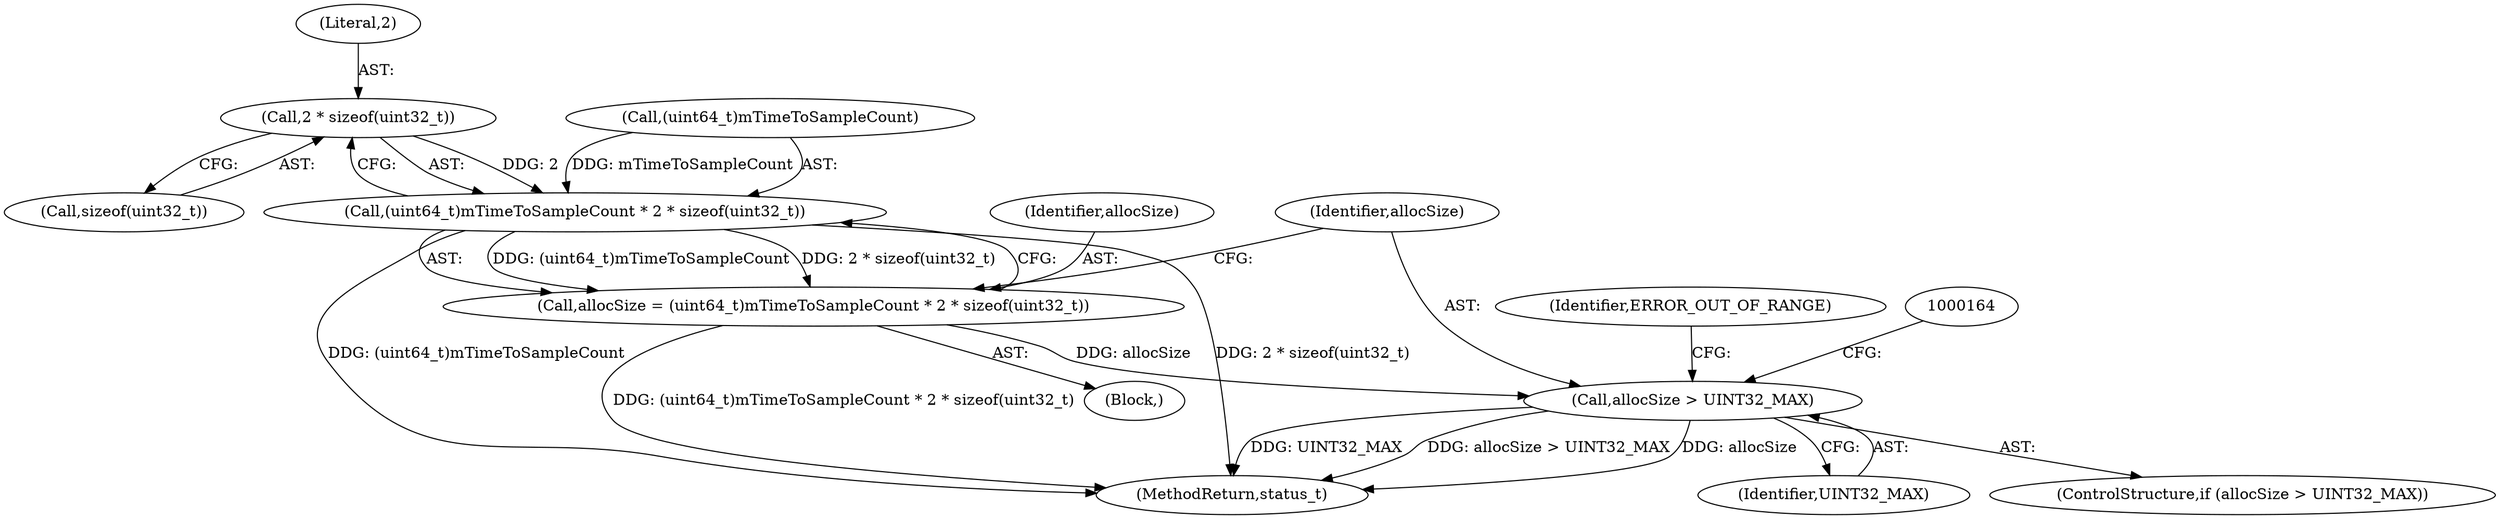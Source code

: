 digraph "1_Android_45737cb776625f17384540523674761e6313e6d4_1@API" {
"1000152" [label="(Call,2 * sizeof(uint32_t))"];
"1000148" [label="(Call,(uint64_t)mTimeToSampleCount * 2 * sizeof(uint32_t))"];
"1000146" [label="(Call,allocSize = (uint64_t)mTimeToSampleCount * 2 * sizeof(uint32_t))"];
"1000157" [label="(Call,allocSize > UINT32_MAX)"];
"1000162" [label="(Identifier,ERROR_OUT_OF_RANGE)"];
"1000154" [label="(Call,sizeof(uint32_t))"];
"1000146" [label="(Call,allocSize = (uint64_t)mTimeToSampleCount * 2 * sizeof(uint32_t))"];
"1000159" [label="(Identifier,UINT32_MAX)"];
"1000148" [label="(Call,(uint64_t)mTimeToSampleCount * 2 * sizeof(uint32_t))"];
"1000221" [label="(MethodReturn,status_t)"];
"1000149" [label="(Call,(uint64_t)mTimeToSampleCount)"];
"1000158" [label="(Identifier,allocSize)"];
"1000147" [label="(Identifier,allocSize)"];
"1000156" [label="(ControlStructure,if (allocSize > UINT32_MAX))"];
"1000152" [label="(Call,2 * sizeof(uint32_t))"];
"1000157" [label="(Call,allocSize > UINT32_MAX)"];
"1000103" [label="(Block,)"];
"1000153" [label="(Literal,2)"];
"1000152" -> "1000148"  [label="AST: "];
"1000152" -> "1000154"  [label="CFG: "];
"1000153" -> "1000152"  [label="AST: "];
"1000154" -> "1000152"  [label="AST: "];
"1000148" -> "1000152"  [label="CFG: "];
"1000152" -> "1000148"  [label="DDG: 2"];
"1000148" -> "1000146"  [label="AST: "];
"1000149" -> "1000148"  [label="AST: "];
"1000146" -> "1000148"  [label="CFG: "];
"1000148" -> "1000221"  [label="DDG: 2 * sizeof(uint32_t)"];
"1000148" -> "1000221"  [label="DDG: (uint64_t)mTimeToSampleCount"];
"1000148" -> "1000146"  [label="DDG: (uint64_t)mTimeToSampleCount"];
"1000148" -> "1000146"  [label="DDG: 2 * sizeof(uint32_t)"];
"1000149" -> "1000148"  [label="DDG: mTimeToSampleCount"];
"1000146" -> "1000103"  [label="AST: "];
"1000147" -> "1000146"  [label="AST: "];
"1000158" -> "1000146"  [label="CFG: "];
"1000146" -> "1000221"  [label="DDG: (uint64_t)mTimeToSampleCount * 2 * sizeof(uint32_t)"];
"1000146" -> "1000157"  [label="DDG: allocSize"];
"1000157" -> "1000156"  [label="AST: "];
"1000157" -> "1000159"  [label="CFG: "];
"1000158" -> "1000157"  [label="AST: "];
"1000159" -> "1000157"  [label="AST: "];
"1000162" -> "1000157"  [label="CFG: "];
"1000164" -> "1000157"  [label="CFG: "];
"1000157" -> "1000221"  [label="DDG: UINT32_MAX"];
"1000157" -> "1000221"  [label="DDG: allocSize > UINT32_MAX"];
"1000157" -> "1000221"  [label="DDG: allocSize"];
}
